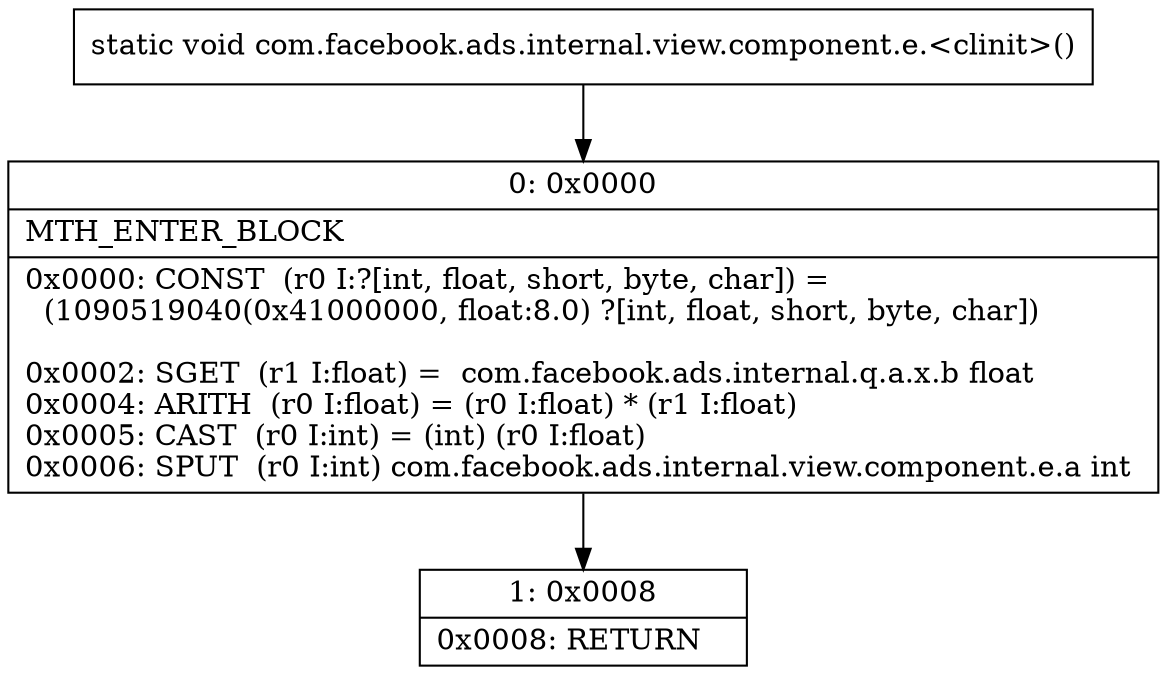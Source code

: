 digraph "CFG forcom.facebook.ads.internal.view.component.e.\<clinit\>()V" {
Node_0 [shape=record,label="{0\:\ 0x0000|MTH_ENTER_BLOCK\l|0x0000: CONST  (r0 I:?[int, float, short, byte, char]) = \l  (1090519040(0x41000000, float:8.0) ?[int, float, short, byte, char])\l \l0x0002: SGET  (r1 I:float) =  com.facebook.ads.internal.q.a.x.b float \l0x0004: ARITH  (r0 I:float) = (r0 I:float) * (r1 I:float) \l0x0005: CAST  (r0 I:int) = (int) (r0 I:float) \l0x0006: SPUT  (r0 I:int) com.facebook.ads.internal.view.component.e.a int \l}"];
Node_1 [shape=record,label="{1\:\ 0x0008|0x0008: RETURN   \l}"];
MethodNode[shape=record,label="{static void com.facebook.ads.internal.view.component.e.\<clinit\>() }"];
MethodNode -> Node_0;
Node_0 -> Node_1;
}

